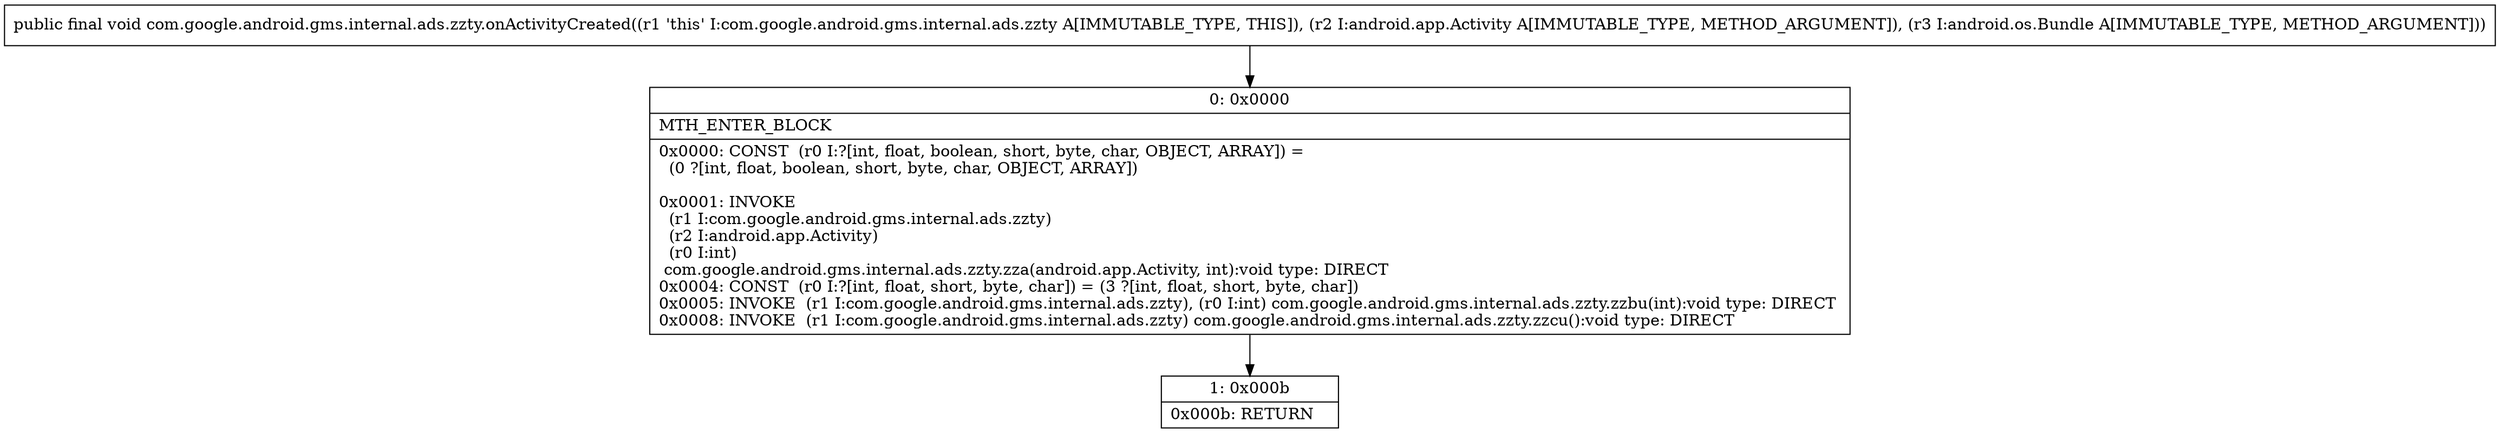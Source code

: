 digraph "CFG forcom.google.android.gms.internal.ads.zzty.onActivityCreated(Landroid\/app\/Activity;Landroid\/os\/Bundle;)V" {
Node_0 [shape=record,label="{0\:\ 0x0000|MTH_ENTER_BLOCK\l|0x0000: CONST  (r0 I:?[int, float, boolean, short, byte, char, OBJECT, ARRAY]) = \l  (0 ?[int, float, boolean, short, byte, char, OBJECT, ARRAY])\l \l0x0001: INVOKE  \l  (r1 I:com.google.android.gms.internal.ads.zzty)\l  (r2 I:android.app.Activity)\l  (r0 I:int)\l com.google.android.gms.internal.ads.zzty.zza(android.app.Activity, int):void type: DIRECT \l0x0004: CONST  (r0 I:?[int, float, short, byte, char]) = (3 ?[int, float, short, byte, char]) \l0x0005: INVOKE  (r1 I:com.google.android.gms.internal.ads.zzty), (r0 I:int) com.google.android.gms.internal.ads.zzty.zzbu(int):void type: DIRECT \l0x0008: INVOKE  (r1 I:com.google.android.gms.internal.ads.zzty) com.google.android.gms.internal.ads.zzty.zzcu():void type: DIRECT \l}"];
Node_1 [shape=record,label="{1\:\ 0x000b|0x000b: RETURN   \l}"];
MethodNode[shape=record,label="{public final void com.google.android.gms.internal.ads.zzty.onActivityCreated((r1 'this' I:com.google.android.gms.internal.ads.zzty A[IMMUTABLE_TYPE, THIS]), (r2 I:android.app.Activity A[IMMUTABLE_TYPE, METHOD_ARGUMENT]), (r3 I:android.os.Bundle A[IMMUTABLE_TYPE, METHOD_ARGUMENT])) }"];
MethodNode -> Node_0;
Node_0 -> Node_1;
}

